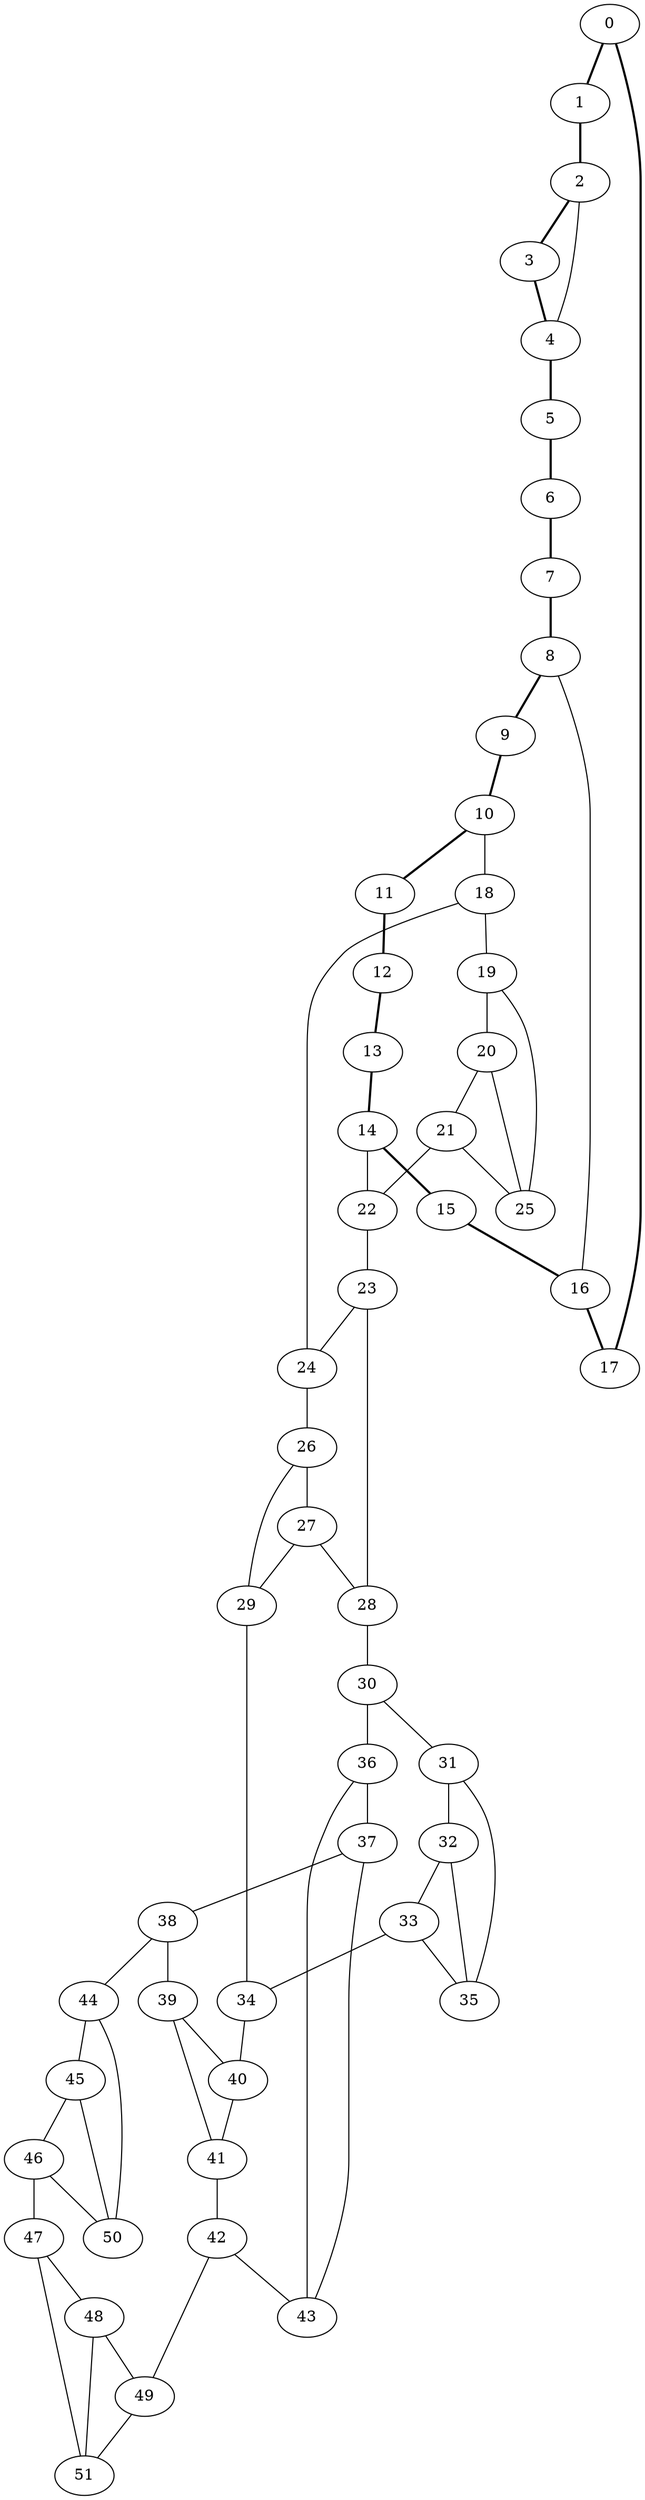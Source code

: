 //Inside of this graph isn't 3-connected
graph G {
0 [ pos = " 10.50,0.00!" ];
0 -- 1[style=bold];
0 -- 17[style=bold];
1 [ pos = " 9.87,3.59!" ];
1 -- 2[style=bold];
2 [ pos = " 8.04,6.75!" ];
2 -- 3[style=bold];
2 -- 4;
3 [ pos = " 5.25,9.09!" ];
3 -- 4[style=bold];
4 [ pos = " 1.82,10.34!" ];
4 -- 5[style=bold];
5 [ pos = " -1.82,10.34!" ];
5 -- 6[style=bold];
6 [ pos = " -5.25,9.09!" ];
6 -- 7[style=bold];
7 [ pos = " -8.04,6.75!" ];
7 -- 8[style=bold];
8 [ pos = " -9.87,3.59!" ];
8 -- 9[style=bold];
8 -- 16;
9 [ pos = " -10.50,0.00!" ];
9 -- 10[style=bold];
10 [ pos = " -9.87,-3.59!" ];
10 -- 11[style=bold];
10 -- 18;
11 [ pos = " -8.04,-6.75!" ];
11 -- 12[style=bold];
12 [ pos = " -5.25,-9.09!" ];
12 -- 13[style=bold];
13 [ pos = " -1.82,-10.34!" ];
13 -- 14[style=bold];
14 [ pos = " 1.82,-10.34!" ];
14 -- 15[style=bold];
14 -- 22;
15 [ pos = " 5.25,-9.09!" ];
15 -- 16[style=bold];
16 [ pos = " 8.04,-6.75!" ];
16 -- 17[style=bold];
17 [ pos = " 9.87,-3.59!" ];
18 -- 19;
18 -- 24;
19 -- 20;
19 -- 25;
20 -- 21;
20 -- 25;
21 -- 22;
21 -- 25;
22 -- 23;
23 -- 24;
23 -- 28;
24 -- 26;
26 -- 27;
26 -- 29;
27 -- 28;
27 -- 29;
28 -- 30;
29 -- 34;
30 -- 31;
30 -- 36;
31 -- 32;
31 -- 35;
32 -- 33;
32 -- 35;
33 -- 34;
33 -- 35;
34 -- 40;
36 -- 37;
36 -- 43;
37 -- 38;
37 -- 43;
38 -- 39;
38 -- 44;
39 -- 40;
39 -- 41;
40 -- 41;
41 -- 42;
42 -- 43;
42 -- 49;
44 -- 45;
44 -- 50;
45 -- 46;
45 -- 50;
46 -- 47;
46 -- 50;
47 -- 48;
47 -- 51;
48 -- 49;
48 -- 51;
49 -- 51;
}
